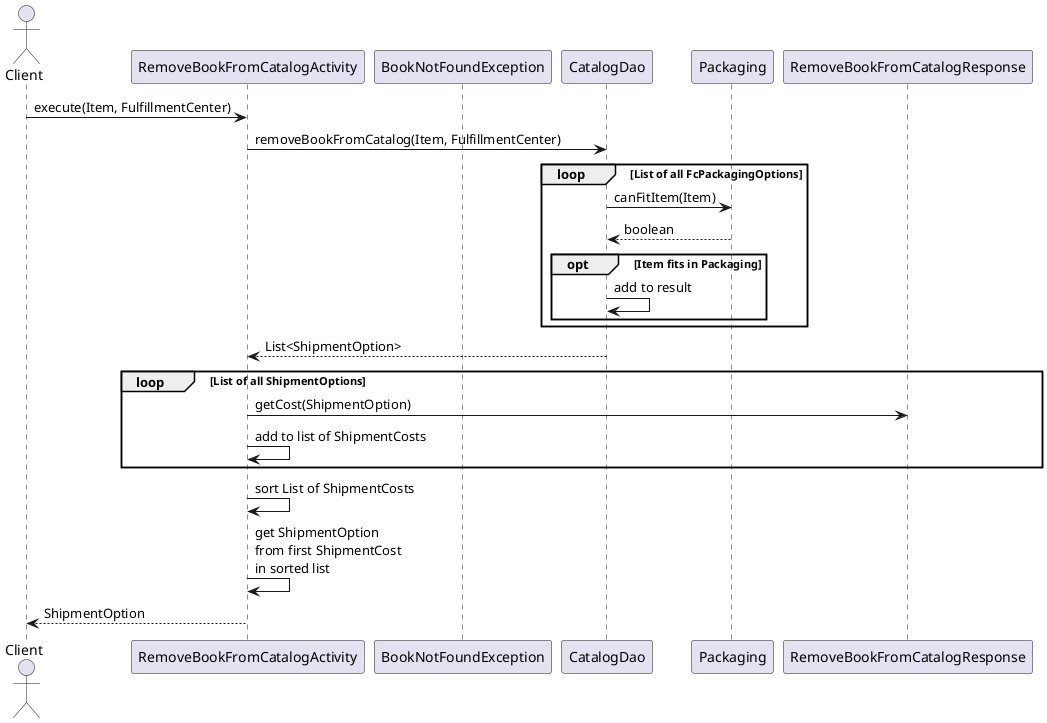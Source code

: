 @startuml
actor Client
participant RemoveBookFromCatalogActivity
participant BookNotFoundException
participant CatalogDao

' Sequence

Client -> RemoveBookFromCatalogActivity: execute(Item, FulfillmentCenter)
RemoveBookFromCatalogActivity -> CatalogDao: removeBookFromCatalog(Item, FulfillmentCenter)

loop List of all FcPackagingOptions
  CatalogDao -> Packaging: canFitItem(Item)
  CatalogDao <-- Packaging: boolean
  opt Item fits in Packaging
    CatalogDao -> CatalogDao: add to result
  end
end

CatalogDao --> RemoveBookFromCatalogActivity: List<ShipmentOption>

loop List of all ShipmentOptions
  RemoveBookFromCatalogActivity -> RemoveBookFromCatalogResponse: getCost(ShipmentOption)
  RemoveBookFromCatalogActivity -> RemoveBookFromCatalogActivity: add to list of ShipmentCosts
end

RemoveBookFromCatalogActivity -> RemoveBookFromCatalogActivity: sort List of ShipmentCosts
RemoveBookFromCatalogActivity -> RemoveBookFromCatalogActivity: get ShipmentOption \nfrom first ShipmentCost\nin sorted list
RemoveBookFromCatalogActivity --> Client: ShipmentOption

@enduml
